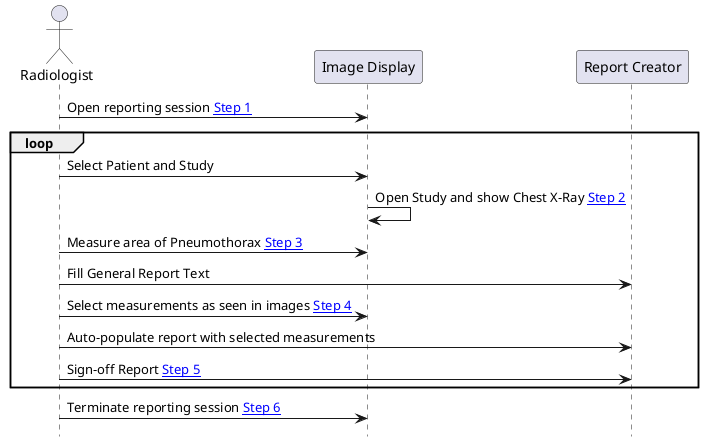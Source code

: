 @startuml

hide footbox

actor Radiologist as User
participant "Image Display" as PACS
participant "Report Creator" as Report

User -> PACS: Open reporting session [[volume-1.html#1xx42121-step-1-open-reporting-session Step 1]]

loop
User -> PACS: Select Patient and Study
PACS -> PACS: Open Study and show Chest X-Ray [[volume-1.html#1xx42122-step-2-open-study-in-context Step 2]]
User -> PACS: Measure area of Pneumothorax [[volume-1.html#1xx42123-step-3-add-content-optional Step 3]]
User -> Report: Fill General Report Text
User -> PACS: Select measurements as seen in images [[volume-1.html#1xx42124-step-4-select-content-optional Step 4]]
User -> Report: Auto-populate report with selected measurements
User -> Report: Sign-off Report [[volume-1.html#1xx42125-step-5-sign-off-report Step 5]]
end

User->PACS: Terminate reporting session [[volume-1.html#1xx42126-step-6-terminate-reporting-session Step 6]]

@enduml